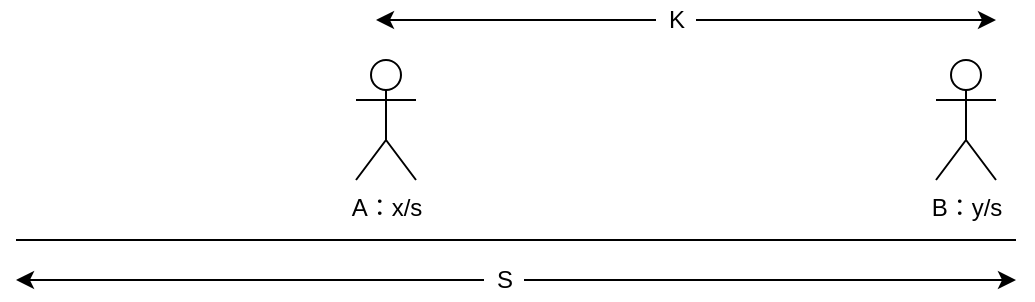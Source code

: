 <mxfile version="13.6.6" type="github">
  <diagram id="CiYZuDStA12_EWKipYPp" name="Page-1">
    <mxGraphModel dx="1298" dy="736" grid="1" gridSize="10" guides="1" tooltips="1" connect="1" arrows="1" fold="1" page="1" pageScale="1" pageWidth="827" pageHeight="1500" math="0" shadow="0">
      <root>
        <mxCell id="0" />
        <mxCell id="1" parent="0" />
        <mxCell id="MtaT_FExKUY-Xxt_OA_g-1" value="" style="endArrow=none;html=1;" edge="1" parent="1">
          <mxGeometry width="50" height="50" relative="1" as="geometry">
            <mxPoint x="180" y="490" as="sourcePoint" />
            <mxPoint x="680" y="490" as="targetPoint" />
          </mxGeometry>
        </mxCell>
        <mxCell id="MtaT_FExKUY-Xxt_OA_g-2" value="A：x/s" style="shape=umlActor;verticalLabelPosition=bottom;verticalAlign=top;html=1;outlineConnect=0;" vertex="1" parent="1">
          <mxGeometry x="350" y="400" width="30" height="60" as="geometry" />
        </mxCell>
        <mxCell id="MtaT_FExKUY-Xxt_OA_g-3" value="B：y/s" style="shape=umlActor;verticalLabelPosition=bottom;verticalAlign=top;html=1;outlineConnect=0;" vertex="1" parent="1">
          <mxGeometry x="640" y="400" width="30" height="60" as="geometry" />
        </mxCell>
        <mxCell id="MtaT_FExKUY-Xxt_OA_g-6" style="edgeStyle=orthogonalEdgeStyle;rounded=0;orthogonalLoop=1;jettySize=auto;html=1;" edge="1" parent="1" source="MtaT_FExKUY-Xxt_OA_g-5">
          <mxGeometry relative="1" as="geometry">
            <mxPoint x="180" y="510" as="targetPoint" />
          </mxGeometry>
        </mxCell>
        <mxCell id="MtaT_FExKUY-Xxt_OA_g-8" style="edgeStyle=orthogonalEdgeStyle;rounded=0;orthogonalLoop=1;jettySize=auto;html=1;" edge="1" parent="1" source="MtaT_FExKUY-Xxt_OA_g-5">
          <mxGeometry relative="1" as="geometry">
            <mxPoint x="680" y="510" as="targetPoint" />
          </mxGeometry>
        </mxCell>
        <mxCell id="MtaT_FExKUY-Xxt_OA_g-5" value="S" style="text;html=1;align=center;verticalAlign=middle;resizable=0;points=[];autosize=1;" vertex="1" parent="1">
          <mxGeometry x="414" y="500" width="20" height="20" as="geometry" />
        </mxCell>
        <mxCell id="MtaT_FExKUY-Xxt_OA_g-10" style="edgeStyle=orthogonalEdgeStyle;rounded=0;orthogonalLoop=1;jettySize=auto;html=1;" edge="1" parent="1" source="MtaT_FExKUY-Xxt_OA_g-9">
          <mxGeometry relative="1" as="geometry">
            <mxPoint x="670" y="380" as="targetPoint" />
          </mxGeometry>
        </mxCell>
        <mxCell id="MtaT_FExKUY-Xxt_OA_g-11" style="edgeStyle=orthogonalEdgeStyle;rounded=0;orthogonalLoop=1;jettySize=auto;html=1;" edge="1" parent="1" source="MtaT_FExKUY-Xxt_OA_g-9">
          <mxGeometry relative="1" as="geometry">
            <mxPoint x="360" y="380" as="targetPoint" />
          </mxGeometry>
        </mxCell>
        <mxCell id="MtaT_FExKUY-Xxt_OA_g-9" value="K" style="text;html=1;align=center;verticalAlign=middle;resizable=0;points=[];autosize=1;" vertex="1" parent="1">
          <mxGeometry x="500" y="370" width="20" height="20" as="geometry" />
        </mxCell>
      </root>
    </mxGraphModel>
  </diagram>
</mxfile>
